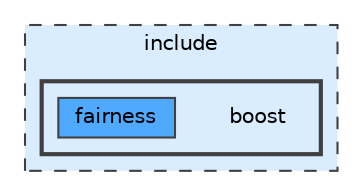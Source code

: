 digraph "include/boost"
{
 // LATEX_PDF_SIZE
  bgcolor="transparent";
  edge [fontname=Helvetica,fontsize=10,labelfontname=Helvetica,labelfontsize=10];
  node [fontname=Helvetica,fontsize=10,shape=box,height=0.2,width=0.4];
  compound=true
  subgraph clusterdir_d44c64559bbebec7f509842c48db8b23 {
    graph [ bgcolor="#daedff", pencolor="grey25", label="include", fontname=Helvetica,fontsize=10 style="filled,dashed", URL="dir_d44c64559bbebec7f509842c48db8b23.html",tooltip=""]
  subgraph clusterdir_1878a3f4746a95c6aad317458cc7ef80 {
    graph [ bgcolor="#daedff", pencolor="grey25", label="", fontname=Helvetica,fontsize=10 style="filled,bold", URL="dir_1878a3f4746a95c6aad317458cc7ef80.html",tooltip=""]
    dir_1878a3f4746a95c6aad317458cc7ef80 [shape=plaintext, label="boost"];
  dir_ce7963af6704c2fe6f4ea06d8d082268 [label="fairness", fillcolor="#4ea9ff", color="grey25", style="filled", URL="dir_ce7963af6704c2fe6f4ea06d8d082268.html",tooltip=""];
  }
  }
}
